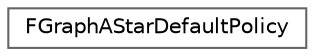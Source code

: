 digraph "Graphical Class Hierarchy"
{
 // INTERACTIVE_SVG=YES
 // LATEX_PDF_SIZE
  bgcolor="transparent";
  edge [fontname=Helvetica,fontsize=10,labelfontname=Helvetica,labelfontsize=10];
  node [fontname=Helvetica,fontsize=10,shape=box,height=0.2,width=0.4];
  rankdir="LR";
  Node0 [id="Node000000",label="FGraphAStarDefaultPolicy",height=0.2,width=0.4,color="grey40", fillcolor="white", style="filled",URL="$df/dcb/structFGraphAStarDefaultPolicy.html",tooltip=" "];
}
